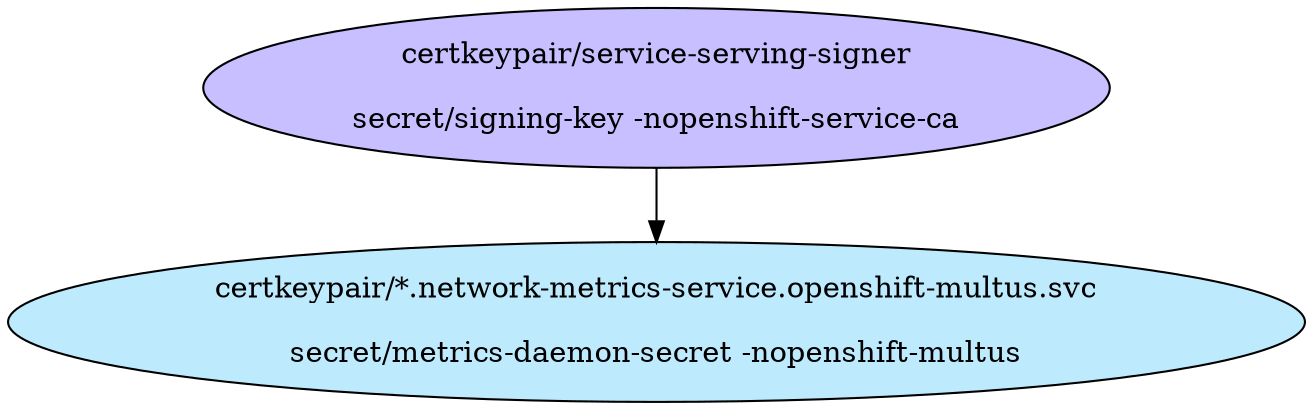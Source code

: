 digraph "Local Certificate" {
  // Node definitions.
  1 [
    label="certkeypair/service-serving-signer\n\nsecret/signing-key -nopenshift-service-ca\n"
    style=filled
    fillcolor="#c7bfff"
  ];
  16 [
    label="certkeypair/*.network-metrics-service.openshift-multus.svc\n\nsecret/metrics-daemon-secret -nopenshift-multus\n"
    style=filled
    fillcolor="#bdebfd"
  ];

  // Edge definitions.
  1 -> 16;
}